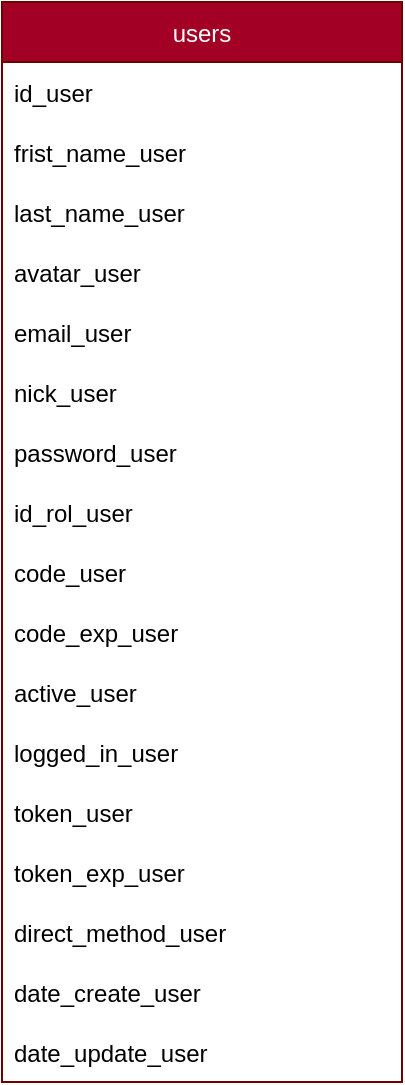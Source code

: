 <mxfile>
    <diagram id="TwqEHlXyz-T0GQaUkwLv" name="users">
        <mxGraphModel dx="592" dy="782" grid="1" gridSize="10" guides="1" tooltips="1" connect="1" arrows="1" fold="1" page="1" pageScale="1" pageWidth="827" pageHeight="1169" math="0" shadow="0">
            <root>
                <mxCell id="0"/>
                <mxCell id="1" parent="0"/>
                <mxCell id="2" value="users" style="swimlane;fontStyle=0;childLayout=stackLayout;horizontal=1;startSize=30;horizontalStack=0;resizeParent=1;resizeParentMax=0;resizeLast=0;collapsible=1;marginBottom=0;fillColor=#a20025;fontColor=#ffffff;strokeColor=#6F0000;" parent="1" vertex="1">
                    <mxGeometry x="330" y="160" width="200" height="540" as="geometry"/>
                </mxCell>
                <mxCell id="3" value="id_user" style="text;strokeColor=none;fillColor=none;align=left;verticalAlign=middle;spacingLeft=4;spacingRight=4;overflow=hidden;points=[[0,0.5],[1,0.5]];portConstraint=eastwest;rotatable=0;" parent="2" vertex="1">
                    <mxGeometry y="30" width="200" height="30" as="geometry"/>
                </mxCell>
                <mxCell id="4" value="frist_name_user" style="text;strokeColor=none;fillColor=none;align=left;verticalAlign=middle;spacingLeft=4;spacingRight=4;overflow=hidden;points=[[0,0.5],[1,0.5]];portConstraint=eastwest;rotatable=0;" parent="2" vertex="1">
                    <mxGeometry y="60" width="200" height="30" as="geometry"/>
                </mxCell>
                <mxCell id="8" value="last_name_user" style="text;strokeColor=none;fillColor=none;align=left;verticalAlign=middle;spacingLeft=4;spacingRight=4;overflow=hidden;points=[[0,0.5],[1,0.5]];portConstraint=eastwest;rotatable=0;" parent="2" vertex="1">
                    <mxGeometry y="90" width="200" height="30" as="geometry"/>
                </mxCell>
                <mxCell id="CUGPLdXj15tZEPL0o5Ey-15" value="avatar_user" style="text;strokeColor=none;fillColor=none;align=left;verticalAlign=middle;spacingLeft=4;spacingRight=4;overflow=hidden;points=[[0,0.5],[1,0.5]];portConstraint=eastwest;rotatable=0;" parent="2" vertex="1">
                    <mxGeometry y="120" width="200" height="30" as="geometry"/>
                </mxCell>
                <mxCell id="5" value="email_user" style="text;strokeColor=none;fillColor=none;align=left;verticalAlign=middle;spacingLeft=4;spacingRight=4;overflow=hidden;points=[[0,0.5],[1,0.5]];portConstraint=eastwest;rotatable=0;" parent="2" vertex="1">
                    <mxGeometry y="150" width="200" height="30" as="geometry"/>
                </mxCell>
                <mxCell id="9" value="nick_user" style="text;strokeColor=none;fillColor=none;align=left;verticalAlign=middle;spacingLeft=4;spacingRight=4;overflow=hidden;points=[[0,0.5],[1,0.5]];portConstraint=eastwest;rotatable=0;" parent="2" vertex="1">
                    <mxGeometry y="180" width="200" height="30" as="geometry"/>
                </mxCell>
                <mxCell id="10" value="password_user" style="text;strokeColor=none;fillColor=none;align=left;verticalAlign=middle;spacingLeft=4;spacingRight=4;overflow=hidden;points=[[0,0.5],[1,0.5]];portConstraint=eastwest;rotatable=0;" parent="2" vertex="1">
                    <mxGeometry y="210" width="200" height="30" as="geometry"/>
                </mxCell>
                <mxCell id="MIo3ZtED6u05MXqJOeDs-14" value="id_rol_user" style="text;strokeColor=none;fillColor=none;align=left;verticalAlign=middle;spacingLeft=4;spacingRight=4;overflow=hidden;points=[[0,0.5],[1,0.5]];portConstraint=eastwest;rotatable=0;" parent="2" vertex="1">
                    <mxGeometry y="240" width="200" height="30" as="geometry"/>
                </mxCell>
                <mxCell id="8s_-cQ6L4pZRigQlBt_O-14" value="code_user" style="text;strokeColor=none;fillColor=none;align=left;verticalAlign=middle;spacingLeft=4;spacingRight=4;overflow=hidden;points=[[0,0.5],[1,0.5]];portConstraint=eastwest;rotatable=0;" parent="2" vertex="1">
                    <mxGeometry y="270" width="200" height="30" as="geometry"/>
                </mxCell>
                <mxCell id="CUGPLdXj15tZEPL0o5Ey-14" value="code_exp_user" style="text;strokeColor=none;fillColor=none;align=left;verticalAlign=middle;spacingLeft=4;spacingRight=4;overflow=hidden;points=[[0,0.5],[1,0.5]];portConstraint=eastwest;rotatable=0;" parent="2" vertex="1">
                    <mxGeometry y="300" width="200" height="30" as="geometry"/>
                </mxCell>
                <mxCell id="_kCcFw-_OihLcSpyuww9-15" value="active_user" style="text;strokeColor=none;fillColor=none;align=left;verticalAlign=middle;spacingLeft=4;spacingRight=4;overflow=hidden;points=[[0,0.5],[1,0.5]];portConstraint=eastwest;rotatable=0;" parent="2" vertex="1">
                    <mxGeometry y="330" width="200" height="30" as="geometry"/>
                </mxCell>
                <mxCell id="_kCcFw-_OihLcSpyuww9-14" value="logged_in_user" style="text;strokeColor=none;fillColor=none;align=left;verticalAlign=middle;spacingLeft=4;spacingRight=4;overflow=hidden;points=[[0,0.5],[1,0.5]];portConstraint=eastwest;rotatable=0;" parent="2" vertex="1">
                    <mxGeometry y="360" width="200" height="30" as="geometry"/>
                </mxCell>
                <mxCell id="11" value="token_user" style="text;strokeColor=none;fillColor=none;align=left;verticalAlign=middle;spacingLeft=4;spacingRight=4;overflow=hidden;points=[[0,0.5],[1,0.5]];portConstraint=eastwest;rotatable=0;" parent="2" vertex="1">
                    <mxGeometry y="390" width="200" height="30" as="geometry"/>
                </mxCell>
                <mxCell id="12" value="token_exp_user" style="text;strokeColor=none;fillColor=none;align=left;verticalAlign=middle;spacingLeft=4;spacingRight=4;overflow=hidden;points=[[0,0.5],[1,0.5]];portConstraint=eastwest;rotatable=0;" parent="2" vertex="1">
                    <mxGeometry y="420" width="200" height="30" as="geometry"/>
                </mxCell>
                <mxCell id="3GjgbmALNE_QLX5CjfP_-14" value="direct_method_user" style="text;strokeColor=none;fillColor=none;align=left;verticalAlign=middle;spacingLeft=4;spacingRight=4;overflow=hidden;points=[[0,0.5],[1,0.5]];portConstraint=eastwest;rotatable=0;" vertex="1" parent="2">
                    <mxGeometry y="450" width="200" height="30" as="geometry"/>
                </mxCell>
                <mxCell id="13" value="date_create_user" style="text;strokeColor=none;fillColor=none;align=left;verticalAlign=middle;spacingLeft=4;spacingRight=4;overflow=hidden;points=[[0,0.5],[1,0.5]];portConstraint=eastwest;rotatable=0;" parent="2" vertex="1">
                    <mxGeometry y="480" width="200" height="30" as="geometry"/>
                </mxCell>
                <mxCell id="14" value="date_update_user" style="text;strokeColor=none;fillColor=none;align=left;verticalAlign=middle;spacingLeft=4;spacingRight=4;overflow=hidden;points=[[0,0.5],[1,0.5]];portConstraint=eastwest;rotatable=0;" parent="2" vertex="1">
                    <mxGeometry y="510" width="200" height="30" as="geometry"/>
                </mxCell>
            </root>
        </mxGraphModel>
    </diagram>
    <diagram name="products" id="J0vgvxfZZCixbBeC4TnS">
        <mxGraphModel dx="1606" dy="782" grid="1" gridSize="10" guides="1" tooltips="1" connect="1" arrows="1" fold="1" page="1" pageScale="1" pageWidth="827" pageHeight="1169" math="0" shadow="0">
            <root>
                <mxCell id="jhzp4ABi9KNPk_GAH-yt-0"/>
                <mxCell id="jhzp4ABi9KNPk_GAH-yt-1" parent="jhzp4ABi9KNPk_GAH-yt-0"/>
                <mxCell id="jhzp4ABi9KNPk_GAH-yt-2" value="products" style="swimlane;fontStyle=0;childLayout=stackLayout;horizontal=1;startSize=30;horizontalStack=0;resizeParent=1;resizeParentMax=0;resizeLast=0;collapsible=1;marginBottom=0;fillColor=#a20025;fontColor=#ffffff;strokeColor=#6F0000;" parent="jhzp4ABi9KNPk_GAH-yt-1" vertex="1">
                    <mxGeometry x="240" y="180" width="150" height="300" as="geometry"/>
                </mxCell>
                <mxCell id="jhzp4ABi9KNPk_GAH-yt-3" value="id_product" style="text;strokeColor=none;fillColor=none;align=left;verticalAlign=middle;spacingLeft=4;spacingRight=4;overflow=hidden;points=[[0,0.5],[1,0.5]];portConstraint=eastwest;rotatable=0;" parent="jhzp4ABi9KNPk_GAH-yt-2" vertex="1">
                    <mxGeometry y="30" width="150" height="30" as="geometry"/>
                </mxCell>
                <mxCell id="ni0AijwCaQ_9Kivrfrr_-0" value="id_user_product" style="text;strokeColor=none;fillColor=none;align=left;verticalAlign=middle;spacingLeft=4;spacingRight=4;overflow=hidden;points=[[0,0.5],[1,0.5]];portConstraint=eastwest;rotatable=0;" parent="jhzp4ABi9KNPk_GAH-yt-2" vertex="1">
                    <mxGeometry y="60" width="150" height="30" as="geometry"/>
                </mxCell>
                <mxCell id="jhzp4ABi9KNPk_GAH-yt-4" value="name_product" style="text;strokeColor=none;fillColor=none;align=left;verticalAlign=middle;spacingLeft=4;spacingRight=4;overflow=hidden;points=[[0,0.5],[1,0.5]];portConstraint=eastwest;rotatable=0;" parent="jhzp4ABi9KNPk_GAH-yt-2" vertex="1">
                    <mxGeometry y="90" width="150" height="30" as="geometry"/>
                </mxCell>
                <mxCell id="y993YxXYXiB7ndSkDx4q-0" value="description_product" style="text;strokeColor=none;fillColor=none;align=left;verticalAlign=middle;spacingLeft=4;spacingRight=4;overflow=hidden;points=[[0,0.5],[1,0.5]];portConstraint=eastwest;rotatable=0;" parent="jhzp4ABi9KNPk_GAH-yt-2" vertex="1">
                    <mxGeometry y="120" width="150" height="30" as="geometry"/>
                </mxCell>
                <mxCell id="354ASEUlOYxVKdZRg9Gr-0" value="amount_product" style="text;strokeColor=none;fillColor=none;align=left;verticalAlign=middle;spacingLeft=4;spacingRight=4;overflow=hidden;points=[[0,0.5],[1,0.5]];portConstraint=eastwest;rotatable=0;" parent="jhzp4ABi9KNPk_GAH-yt-2" vertex="1">
                    <mxGeometry y="150" width="150" height="30" as="geometry"/>
                </mxCell>
                <mxCell id="354ASEUlOYxVKdZRg9Gr-1" value="price_product" style="text;strokeColor=none;fillColor=none;align=left;verticalAlign=middle;spacingLeft=4;spacingRight=4;overflow=hidden;points=[[0,0.5],[1,0.5]];portConstraint=eastwest;rotatable=0;" parent="jhzp4ABi9KNPk_GAH-yt-2" vertex="1">
                    <mxGeometry y="180" width="150" height="30" as="geometry"/>
                </mxCell>
                <mxCell id="aUJPRQSHZ6fd_BQk_Qw2-1" value="active_product" style="text;strokeColor=none;fillColor=none;align=left;verticalAlign=middle;spacingLeft=4;spacingRight=4;overflow=hidden;points=[[0,0.5],[1,0.5]];portConstraint=eastwest;rotatable=0;" parent="jhzp4ABi9KNPk_GAH-yt-2" vertex="1">
                    <mxGeometry y="210" width="150" height="30" as="geometry"/>
                </mxCell>
                <mxCell id="jhzp4ABi9KNPk_GAH-yt-11" value="date_create_product" style="text;strokeColor=none;fillColor=none;align=left;verticalAlign=middle;spacingLeft=4;spacingRight=4;overflow=hidden;points=[[0,0.5],[1,0.5]];portConstraint=eastwest;rotatable=0;" parent="jhzp4ABi9KNPk_GAH-yt-2" vertex="1">
                    <mxGeometry y="240" width="150" height="30" as="geometry"/>
                </mxCell>
                <mxCell id="jhzp4ABi9KNPk_GAH-yt-12" value="date_update_product" style="text;strokeColor=none;fillColor=none;align=left;verticalAlign=middle;spacingLeft=4;spacingRight=4;overflow=hidden;points=[[0,0.5],[1,0.5]];portConstraint=eastwest;rotatable=0;" parent="jhzp4ABi9KNPk_GAH-yt-2" vertex="1">
                    <mxGeometry y="270" width="150" height="30" as="geometry"/>
                </mxCell>
            </root>
        </mxGraphModel>
    </diagram>
    <diagram name="orders" id="rhVkviDi0sDywoXgT54s">
        <mxGraphModel dx="1606" dy="782" grid="1" gridSize="10" guides="1" tooltips="1" connect="1" arrows="1" fold="1" page="1" pageScale="1" pageWidth="827" pageHeight="1169" math="0" shadow="0">
            <root>
                <mxCell id="dOpGE1fQpx9OrAc0WH1W-0"/>
                <mxCell id="dOpGE1fQpx9OrAc0WH1W-1" parent="dOpGE1fQpx9OrAc0WH1W-0"/>
                <mxCell id="dOpGE1fQpx9OrAc0WH1W-2" value="orders" style="swimlane;fontStyle=0;childLayout=stackLayout;horizontal=1;startSize=30;horizontalStack=0;resizeParent=1;resizeParentMax=0;resizeLast=0;collapsible=1;marginBottom=0;fillColor=#a20025;fontColor=#ffffff;strokeColor=#6F0000;" parent="dOpGE1fQpx9OrAc0WH1W-1" vertex="1">
                    <mxGeometry x="280" y="140" width="190" height="420" as="geometry"/>
                </mxCell>
                <mxCell id="dOpGE1fQpx9OrAc0WH1W-3" value="id_order" style="text;strokeColor=none;fillColor=none;align=left;verticalAlign=middle;spacingLeft=4;spacingRight=4;overflow=hidden;points=[[0,0.5],[1,0.5]];portConstraint=eastwest;rotatable=0;" parent="dOpGE1fQpx9OrAc0WH1W-2" vertex="1">
                    <mxGeometry y="30" width="190" height="30" as="geometry"/>
                </mxCell>
                <mxCell id="SukyatYR5C80T8xyIZNe-0" value="tracking_order" style="text;strokeColor=none;fillColor=none;align=left;verticalAlign=middle;spacingLeft=4;spacingRight=4;overflow=hidden;points=[[0,0.5],[1,0.5]];portConstraint=eastwest;rotatable=0;" parent="dOpGE1fQpx9OrAc0WH1W-2" vertex="1">
                    <mxGeometry y="60" width="190" height="30" as="geometry"/>
                </mxCell>
                <mxCell id="dOpGE1fQpx9OrAc0WH1W-4" value="id_user_order" style="text;strokeColor=none;fillColor=none;align=left;verticalAlign=middle;spacingLeft=4;spacingRight=4;overflow=hidden;points=[[0,0.5],[1,0.5]];portConstraint=eastwest;rotatable=0;" parent="dOpGE1fQpx9OrAc0WH1W-2" vertex="1">
                    <mxGeometry y="90" width="190" height="30" as="geometry"/>
                </mxCell>
                <mxCell id="OMUfB38deyqLhgVCkz8_-0" value="id_product_order" style="text;strokeColor=none;fillColor=none;align=left;verticalAlign=middle;spacingLeft=4;spacingRight=4;overflow=hidden;points=[[0,0.5],[1,0.5]];portConstraint=eastwest;rotatable=0;" parent="dOpGE1fQpx9OrAc0WH1W-2" vertex="1">
                    <mxGeometry y="120" width="190" height="30" as="geometry"/>
                </mxCell>
                <mxCell id="OUSiTs25AOSHYF7Q6_AJ-0" value="num_product_order" style="text;strokeColor=none;fillColor=none;align=left;verticalAlign=middle;spacingLeft=4;spacingRight=4;overflow=hidden;points=[[0,0.5],[1,0.5]];portConstraint=eastwest;rotatable=0;" parent="dOpGE1fQpx9OrAc0WH1W-2" vertex="1">
                    <mxGeometry y="150" width="190" height="30" as="geometry"/>
                </mxCell>
                <mxCell id="dOpGE1fQpx9OrAc0WH1W-7" value="order_date_order" style="text;strokeColor=none;fillColor=none;align=left;verticalAlign=middle;spacingLeft=4;spacingRight=4;overflow=hidden;points=[[0,0.5],[1,0.5]];portConstraint=eastwest;rotatable=0;" parent="dOpGE1fQpx9OrAc0WH1W-2" vertex="1">
                    <mxGeometry y="180" width="190" height="30" as="geometry"/>
                </mxCell>
                <mxCell id="dOpGE1fQpx9OrAc0WH1W-8" value="paking_time_order" style="text;strokeColor=none;fillColor=none;align=left;verticalAlign=middle;spacingLeft=4;spacingRight=4;overflow=hidden;points=[[0,0.5],[1,0.5]];portConstraint=eastwest;rotatable=0;" parent="dOpGE1fQpx9OrAc0WH1W-2" vertex="1">
                    <mxGeometry y="210" width="190" height="30" as="geometry"/>
                </mxCell>
                <mxCell id="dOpGE1fQpx9OrAc0WH1W-9" value="transportation_time_order" style="text;strokeColor=none;fillColor=none;align=left;verticalAlign=middle;spacingLeft=4;spacingRight=4;overflow=hidden;points=[[0,0.5],[1,0.5]];portConstraint=eastwest;rotatable=0;" parent="dOpGE1fQpx9OrAc0WH1W-2" vertex="1">
                    <mxGeometry y="240" width="190" height="30" as="geometry"/>
                </mxCell>
                <mxCell id="dOpGE1fQpx9OrAc0WH1W-10" value="delivery_time_order" style="text;strokeColor=none;fillColor=none;align=left;verticalAlign=middle;spacingLeft=4;spacingRight=4;overflow=hidden;points=[[0,0.5],[1,0.5]];portConstraint=eastwest;rotatable=0;" parent="dOpGE1fQpx9OrAc0WH1W-2" vertex="1">
                    <mxGeometry y="270" width="190" height="30" as="geometry"/>
                </mxCell>
                <mxCell id="CJhtMF3HNrygtRx_Bus--0" value="delivery_order" style="text;strokeColor=none;fillColor=none;align=left;verticalAlign=middle;spacingLeft=4;spacingRight=4;overflow=hidden;points=[[0,0.5],[1,0.5]];portConstraint=eastwest;rotatable=0;" vertex="1" parent="dOpGE1fQpx9OrAc0WH1W-2">
                    <mxGeometry y="300" width="190" height="30" as="geometry"/>
                </mxCell>
                <mxCell id="hgIaVjFo1_AkoxoEqPUl-0" value="active_order" style="text;strokeColor=none;fillColor=none;align=left;verticalAlign=middle;spacingLeft=4;spacingRight=4;overflow=hidden;points=[[0,0.5],[1,0.5]];portConstraint=eastwest;rotatable=0;" parent="dOpGE1fQpx9OrAc0WH1W-2" vertex="1">
                    <mxGeometry y="330" width="190" height="30" as="geometry"/>
                </mxCell>
                <mxCell id="dOpGE1fQpx9OrAc0WH1W-11" value="date_create_order" style="text;strokeColor=none;fillColor=none;align=left;verticalAlign=middle;spacingLeft=4;spacingRight=4;overflow=hidden;points=[[0,0.5],[1,0.5]];portConstraint=eastwest;rotatable=0;" parent="dOpGE1fQpx9OrAc0WH1W-2" vertex="1">
                    <mxGeometry y="360" width="190" height="30" as="geometry"/>
                </mxCell>
                <mxCell id="dOpGE1fQpx9OrAc0WH1W-12" value="date_update_order" style="text;strokeColor=none;fillColor=none;align=left;verticalAlign=middle;spacingLeft=4;spacingRight=4;overflow=hidden;points=[[0,0.5],[1,0.5]];portConstraint=eastwest;rotatable=0;" parent="dOpGE1fQpx9OrAc0WH1W-2" vertex="1">
                    <mxGeometry y="390" width="190" height="30" as="geometry"/>
                </mxCell>
            </root>
        </mxGraphModel>
    </diagram>
    <diagram name="rols" id="E0p_cO3yU-YZRRfb1x2v">
        <mxGraphModel dx="1606" dy="782" grid="1" gridSize="10" guides="1" tooltips="1" connect="1" arrows="1" fold="1" page="1" pageScale="1" pageWidth="827" pageHeight="1169" math="0" shadow="0">
            <root>
                <mxCell id="ZF4t42-N1sdEx-veLw_2-0"/>
                <mxCell id="ZF4t42-N1sdEx-veLw_2-1" parent="ZF4t42-N1sdEx-veLw_2-0"/>
                <mxCell id="ZF4t42-N1sdEx-veLw_2-2" value="rols" style="swimlane;fontStyle=0;childLayout=stackLayout;horizontal=1;startSize=30;horizontalStack=0;resizeParent=1;resizeParentMax=0;resizeLast=0;collapsible=1;marginBottom=0;fillColor=#a20025;fontColor=#ffffff;strokeColor=#6F0000;" parent="ZF4t42-N1sdEx-veLw_2-1" vertex="1">
                    <mxGeometry x="280" y="140" width="190" height="180" as="geometry"/>
                </mxCell>
                <mxCell id="ZF4t42-N1sdEx-veLw_2-3" value="id_rol" style="text;strokeColor=none;fillColor=none;align=left;verticalAlign=middle;spacingLeft=4;spacingRight=4;overflow=hidden;points=[[0,0.5],[1,0.5]];portConstraint=eastwest;rotatable=0;" parent="ZF4t42-N1sdEx-veLw_2-2" vertex="1">
                    <mxGeometry y="30" width="190" height="30" as="geometry"/>
                </mxCell>
                <mxCell id="ZF4t42-N1sdEx-veLw_2-4" value="type_rol" style="text;strokeColor=none;fillColor=none;align=left;verticalAlign=middle;spacingLeft=4;spacingRight=4;overflow=hidden;points=[[0,0.5],[1,0.5]];portConstraint=eastwest;rotatable=0;" parent="ZF4t42-N1sdEx-veLw_2-2" vertex="1">
                    <mxGeometry y="60" width="190" height="30" as="geometry"/>
                </mxCell>
                <mxCell id="ZF4t42-N1sdEx-veLw_2-10" value="active_rol" style="text;strokeColor=none;fillColor=none;align=left;verticalAlign=middle;spacingLeft=4;spacingRight=4;overflow=hidden;points=[[0,0.5],[1,0.5]];portConstraint=eastwest;rotatable=0;" parent="ZF4t42-N1sdEx-veLw_2-2" vertex="1">
                    <mxGeometry y="90" width="190" height="30" as="geometry"/>
                </mxCell>
                <mxCell id="ZF4t42-N1sdEx-veLw_2-11" value="date_create_rol" style="text;strokeColor=none;fillColor=none;align=left;verticalAlign=middle;spacingLeft=4;spacingRight=4;overflow=hidden;points=[[0,0.5],[1,0.5]];portConstraint=eastwest;rotatable=0;" parent="ZF4t42-N1sdEx-veLw_2-2" vertex="1">
                    <mxGeometry y="120" width="190" height="30" as="geometry"/>
                </mxCell>
                <mxCell id="ZF4t42-N1sdEx-veLw_2-12" value="date_update_rol" style="text;strokeColor=none;fillColor=none;align=left;verticalAlign=middle;spacingLeft=4;spacingRight=4;overflow=hidden;points=[[0,0.5],[1,0.5]];portConstraint=eastwest;rotatable=0;" parent="ZF4t42-N1sdEx-veLw_2-2" vertex="1">
                    <mxGeometry y="150" width="190" height="30" as="geometry"/>
                </mxCell>
            </root>
        </mxGraphModel>
    </diagram>
    <diagram name="databases" id="1LcjGrUxoKc5_-KN6JaH">
        <mxGraphModel dx="592" dy="782" grid="1" gridSize="10" guides="1" tooltips="1" connect="1" arrows="1" fold="1" page="1" pageScale="1" pageWidth="827" pageHeight="1169" math="0" shadow="0">
            <root>
                <mxCell id="LRPeA-8xaRfoeDyJkKTi-0"/>
                <mxCell id="LRPeA-8xaRfoeDyJkKTi-1" parent="LRPeA-8xaRfoeDyJkKTi-0"/>
                <mxCell id="LRPeA-8xaRfoeDyJkKTi-2" value="databases" style="swimlane;fontStyle=0;childLayout=stackLayout;horizontal=1;startSize=30;horizontalStack=0;resizeParent=1;resizeParentMax=0;resizeLast=0;collapsible=1;marginBottom=0;fillColor=#a20025;fontColor=#ffffff;strokeColor=#6F0000;" parent="LRPeA-8xaRfoeDyJkKTi-1" vertex="1">
                    <mxGeometry x="280" y="140" width="190" height="330" as="geometry"/>
                </mxCell>
                <mxCell id="LRPeA-8xaRfoeDyJkKTi-3" value="id_database" style="text;strokeColor=none;fillColor=none;align=left;verticalAlign=middle;spacingLeft=4;spacingRight=4;overflow=hidden;points=[[0,0.5],[1,0.5]];portConstraint=eastwest;rotatable=0;" parent="LRPeA-8xaRfoeDyJkKTi-2" vertex="1">
                    <mxGeometry y="30" width="190" height="30" as="geometry"/>
                </mxCell>
                <mxCell id="LRPeA-8xaRfoeDyJkKTi-4" value="base_database" style="text;strokeColor=none;fillColor=none;align=left;verticalAlign=middle;spacingLeft=4;spacingRight=4;overflow=hidden;points=[[0,0.5],[1,0.5]];portConstraint=eastwest;rotatable=0;" parent="LRPeA-8xaRfoeDyJkKTi-2" vertex="1">
                    <mxGeometry y="60" width="190" height="30" as="geometry"/>
                </mxCell>
                <mxCell id="LRPeA-8xaRfoeDyJkKTi-9" value="host_database" style="text;strokeColor=none;fillColor=none;align=left;verticalAlign=middle;spacingLeft=4;spacingRight=4;overflow=hidden;points=[[0,0.5],[1,0.5]];portConstraint=eastwest;rotatable=0;" parent="LRPeA-8xaRfoeDyJkKTi-2" vertex="1">
                    <mxGeometry y="90" width="190" height="30" as="geometry"/>
                </mxCell>
                <mxCell id="LRPeA-8xaRfoeDyJkKTi-10" value="database_database" style="text;strokeColor=none;fillColor=none;align=left;verticalAlign=middle;spacingLeft=4;spacingRight=4;overflow=hidden;points=[[0,0.5],[1,0.5]];portConstraint=eastwest;rotatable=0;" parent="LRPeA-8xaRfoeDyJkKTi-2" vertex="1">
                    <mxGeometry y="120" width="190" height="30" as="geometry"/>
                </mxCell>
                <mxCell id="LRPeA-8xaRfoeDyJkKTi-11" value="user_database" style="text;strokeColor=none;fillColor=none;align=left;verticalAlign=middle;spacingLeft=4;spacingRight=4;overflow=hidden;points=[[0,0.5],[1,0.5]];portConstraint=eastwest;rotatable=0;" parent="LRPeA-8xaRfoeDyJkKTi-2" vertex="1">
                    <mxGeometry y="150" width="190" height="30" as="geometry"/>
                </mxCell>
                <mxCell id="LRPeA-8xaRfoeDyJkKTi-12" value="pass_database" style="text;strokeColor=none;fillColor=none;align=left;verticalAlign=middle;spacingLeft=4;spacingRight=4;overflow=hidden;points=[[0,0.5],[1,0.5]];portConstraint=eastwest;rotatable=0;" parent="LRPeA-8xaRfoeDyJkKTi-2" vertex="1">
                    <mxGeometry y="180" width="190" height="30" as="geometry"/>
                </mxCell>
                <mxCell id="LRPeA-8xaRfoeDyJkKTi-8" value="port_database" style="text;strokeColor=none;fillColor=none;align=left;verticalAlign=middle;spacingLeft=4;spacingRight=4;overflow=hidden;points=[[0,0.5],[1,0.5]];portConstraint=eastwest;rotatable=0;" parent="LRPeA-8xaRfoeDyJkKTi-2" vertex="1">
                    <mxGeometry y="210" width="190" height="30" as="geometry"/>
                </mxCell>
                <mxCell id="LRPeA-8xaRfoeDyJkKTi-5" value="active_database" style="text;strokeColor=none;fillColor=none;align=left;verticalAlign=middle;spacingLeft=4;spacingRight=4;overflow=hidden;points=[[0,0.5],[1,0.5]];portConstraint=eastwest;rotatable=0;" parent="LRPeA-8xaRfoeDyJkKTi-2" vertex="1">
                    <mxGeometry y="240" width="190" height="30" as="geometry"/>
                </mxCell>
                <mxCell id="LRPeA-8xaRfoeDyJkKTi-6" value="date_create_database" style="text;strokeColor=none;fillColor=none;align=left;verticalAlign=middle;spacingLeft=4;spacingRight=4;overflow=hidden;points=[[0,0.5],[1,0.5]];portConstraint=eastwest;rotatable=0;" parent="LRPeA-8xaRfoeDyJkKTi-2" vertex="1">
                    <mxGeometry y="270" width="190" height="30" as="geometry"/>
                </mxCell>
                <mxCell id="LRPeA-8xaRfoeDyJkKTi-7" value="date_update_ddatabase" style="text;strokeColor=none;fillColor=none;align=left;verticalAlign=middle;spacingLeft=4;spacingRight=4;overflow=hidden;points=[[0,0.5],[1,0.5]];portConstraint=eastwest;rotatable=0;" parent="LRPeA-8xaRfoeDyJkKTi-2" vertex="1">
                    <mxGeometry y="300" width="190" height="30" as="geometry"/>
                </mxCell>
            </root>
        </mxGraphModel>
    </diagram>
    <diagram id="PAlnA8Q698MCErAp3sJJ" name="Relacion entre tablas">
        <mxGraphModel dx="1374" dy="1951" grid="1" gridSize="10" guides="1" tooltips="1" connect="1" arrows="1" fold="1" page="1" pageScale="1" pageWidth="827" pageHeight="1169" math="0" shadow="0">
            <root>
                <mxCell id="rMorybxPTnxBmUcOkf8s-0"/>
                <mxCell id="rMorybxPTnxBmUcOkf8s-1" parent="rMorybxPTnxBmUcOkf8s-0"/>
                <mxCell id="vXPacLTHFykwbNR6eJ-G-0" value="users" style="swimlane;fontStyle=0;childLayout=stackLayout;horizontal=1;startSize=30;horizontalStack=0;resizeParent=1;resizeParentMax=0;resizeLast=0;collapsible=1;marginBottom=0;fillColor=#a20025;fontColor=#ffffff;strokeColor=#6F0000;" vertex="1" parent="rMorybxPTnxBmUcOkf8s-1">
                    <mxGeometry x="440" y="-1120" width="160" height="540" as="geometry">
                        <mxRectangle x="330" y="160" width="60" height="30" as="alternateBounds"/>
                    </mxGeometry>
                </mxCell>
                <mxCell id="vXPacLTHFykwbNR6eJ-G-1" value="id_user" style="text;strokeColor=none;fillColor=none;align=left;verticalAlign=middle;spacingLeft=4;spacingRight=4;overflow=hidden;points=[[0,0.5],[1,0.5]];portConstraint=eastwest;rotatable=0;" vertex="1" parent="vXPacLTHFykwbNR6eJ-G-0">
                    <mxGeometry y="30" width="160" height="30" as="geometry"/>
                </mxCell>
                <mxCell id="vXPacLTHFykwbNR6eJ-G-2" value="frist_name_user" style="text;strokeColor=none;fillColor=none;align=left;verticalAlign=middle;spacingLeft=4;spacingRight=4;overflow=hidden;points=[[0,0.5],[1,0.5]];portConstraint=eastwest;rotatable=0;" vertex="1" parent="vXPacLTHFykwbNR6eJ-G-0">
                    <mxGeometry y="60" width="160" height="30" as="geometry"/>
                </mxCell>
                <mxCell id="vXPacLTHFykwbNR6eJ-G-3" value="last_name_user" style="text;strokeColor=none;fillColor=none;align=left;verticalAlign=middle;spacingLeft=4;spacingRight=4;overflow=hidden;points=[[0,0.5],[1,0.5]];portConstraint=eastwest;rotatable=0;" vertex="1" parent="vXPacLTHFykwbNR6eJ-G-0">
                    <mxGeometry y="90" width="160" height="30" as="geometry"/>
                </mxCell>
                <mxCell id="vXPacLTHFykwbNR6eJ-G-4" value="avatar_user" style="text;strokeColor=none;fillColor=none;align=left;verticalAlign=middle;spacingLeft=4;spacingRight=4;overflow=hidden;points=[[0,0.5],[1,0.5]];portConstraint=eastwest;rotatable=0;" vertex="1" parent="vXPacLTHFykwbNR6eJ-G-0">
                    <mxGeometry y="120" width="160" height="30" as="geometry"/>
                </mxCell>
                <mxCell id="vXPacLTHFykwbNR6eJ-G-5" value="email_user" style="text;strokeColor=none;fillColor=none;align=left;verticalAlign=middle;spacingLeft=4;spacingRight=4;overflow=hidden;points=[[0,0.5],[1,0.5]];portConstraint=eastwest;rotatable=0;" vertex="1" parent="vXPacLTHFykwbNR6eJ-G-0">
                    <mxGeometry y="150" width="160" height="30" as="geometry"/>
                </mxCell>
                <mxCell id="vXPacLTHFykwbNR6eJ-G-6" value="nick_user" style="text;strokeColor=none;fillColor=none;align=left;verticalAlign=middle;spacingLeft=4;spacingRight=4;overflow=hidden;points=[[0,0.5],[1,0.5]];portConstraint=eastwest;rotatable=0;" vertex="1" parent="vXPacLTHFykwbNR6eJ-G-0">
                    <mxGeometry y="180" width="160" height="30" as="geometry"/>
                </mxCell>
                <mxCell id="vXPacLTHFykwbNR6eJ-G-7" value="password_user" style="text;strokeColor=none;fillColor=none;align=left;verticalAlign=middle;spacingLeft=4;spacingRight=4;overflow=hidden;points=[[0,0.5],[1,0.5]];portConstraint=eastwest;rotatable=0;" vertex="1" parent="vXPacLTHFykwbNR6eJ-G-0">
                    <mxGeometry y="210" width="160" height="30" as="geometry"/>
                </mxCell>
                <mxCell id="vXPacLTHFykwbNR6eJ-G-8" value="id_rol_user" style="text;strokeColor=none;fillColor=none;align=left;verticalAlign=middle;spacingLeft=4;spacingRight=4;overflow=hidden;points=[[0,0.5],[1,0.5]];portConstraint=eastwest;rotatable=0;" vertex="1" parent="vXPacLTHFykwbNR6eJ-G-0">
                    <mxGeometry y="240" width="160" height="30" as="geometry"/>
                </mxCell>
                <mxCell id="vXPacLTHFykwbNR6eJ-G-9" value="code_user" style="text;strokeColor=none;fillColor=none;align=left;verticalAlign=middle;spacingLeft=4;spacingRight=4;overflow=hidden;points=[[0,0.5],[1,0.5]];portConstraint=eastwest;rotatable=0;" vertex="1" parent="vXPacLTHFykwbNR6eJ-G-0">
                    <mxGeometry y="270" width="160" height="30" as="geometry"/>
                </mxCell>
                <mxCell id="vXPacLTHFykwbNR6eJ-G-10" value="code_exp_user" style="text;strokeColor=none;fillColor=none;align=left;verticalAlign=middle;spacingLeft=4;spacingRight=4;overflow=hidden;points=[[0,0.5],[1,0.5]];portConstraint=eastwest;rotatable=0;" vertex="1" parent="vXPacLTHFykwbNR6eJ-G-0">
                    <mxGeometry y="300" width="160" height="30" as="geometry"/>
                </mxCell>
                <mxCell id="vXPacLTHFykwbNR6eJ-G-11" value="active_user" style="text;strokeColor=none;fillColor=none;align=left;verticalAlign=middle;spacingLeft=4;spacingRight=4;overflow=hidden;points=[[0,0.5],[1,0.5]];portConstraint=eastwest;rotatable=0;" vertex="1" parent="vXPacLTHFykwbNR6eJ-G-0">
                    <mxGeometry y="330" width="160" height="30" as="geometry"/>
                </mxCell>
                <mxCell id="vXPacLTHFykwbNR6eJ-G-12" value="logged_in_user" style="text;strokeColor=none;fillColor=none;align=left;verticalAlign=middle;spacingLeft=4;spacingRight=4;overflow=hidden;points=[[0,0.5],[1,0.5]];portConstraint=eastwest;rotatable=0;" vertex="1" parent="vXPacLTHFykwbNR6eJ-G-0">
                    <mxGeometry y="360" width="160" height="30" as="geometry"/>
                </mxCell>
                <mxCell id="vXPacLTHFykwbNR6eJ-G-13" value="token_user" style="text;strokeColor=none;fillColor=none;align=left;verticalAlign=middle;spacingLeft=4;spacingRight=4;overflow=hidden;points=[[0,0.5],[1,0.5]];portConstraint=eastwest;rotatable=0;" vertex="1" parent="vXPacLTHFykwbNR6eJ-G-0">
                    <mxGeometry y="390" width="160" height="30" as="geometry"/>
                </mxCell>
                <mxCell id="vXPacLTHFykwbNR6eJ-G-14" value="token_exp_user" style="text;strokeColor=none;fillColor=none;align=left;verticalAlign=middle;spacingLeft=4;spacingRight=4;overflow=hidden;points=[[0,0.5],[1,0.5]];portConstraint=eastwest;rotatable=0;" vertex="1" parent="vXPacLTHFykwbNR6eJ-G-0">
                    <mxGeometry y="420" width="160" height="30" as="geometry"/>
                </mxCell>
                <mxCell id="vXPacLTHFykwbNR6eJ-G-15" value="direct_method_user" style="text;strokeColor=none;fillColor=none;align=left;verticalAlign=middle;spacingLeft=4;spacingRight=4;overflow=hidden;points=[[0,0.5],[1,0.5]];portConstraint=eastwest;rotatable=0;" vertex="1" parent="vXPacLTHFykwbNR6eJ-G-0">
                    <mxGeometry y="450" width="160" height="30" as="geometry"/>
                </mxCell>
                <mxCell id="vXPacLTHFykwbNR6eJ-G-16" value="date_create_user" style="text;strokeColor=none;fillColor=none;align=left;verticalAlign=middle;spacingLeft=4;spacingRight=4;overflow=hidden;points=[[0,0.5],[1,0.5]];portConstraint=eastwest;rotatable=0;" vertex="1" parent="vXPacLTHFykwbNR6eJ-G-0">
                    <mxGeometry y="480" width="160" height="30" as="geometry"/>
                </mxCell>
                <mxCell id="vXPacLTHFykwbNR6eJ-G-17" value="date_update_user" style="text;strokeColor=none;fillColor=none;align=left;verticalAlign=middle;spacingLeft=4;spacingRight=4;overflow=hidden;points=[[0,0.5],[1,0.5]];portConstraint=eastwest;rotatable=0;" vertex="1" parent="vXPacLTHFykwbNR6eJ-G-0">
                    <mxGeometry y="510" width="160" height="30" as="geometry"/>
                </mxCell>
                <mxCell id="V-nYCbX0Ytm0JGGnwYMj-0" value="products" style="swimlane;fontStyle=0;childLayout=stackLayout;horizontal=1;startSize=30;horizontalStack=0;resizeParent=1;resizeParentMax=0;resizeLast=0;collapsible=1;marginBottom=0;fillColor=#a20025;fontColor=#ffffff;strokeColor=#6F0000;" vertex="1" parent="rMorybxPTnxBmUcOkf8s-1">
                    <mxGeometry x="240" y="-840" width="160" height="300" as="geometry"/>
                </mxCell>
                <mxCell id="V-nYCbX0Ytm0JGGnwYMj-1" value="id_product" style="text;strokeColor=none;fillColor=none;align=left;verticalAlign=middle;spacingLeft=4;spacingRight=4;overflow=hidden;points=[[0,0.5],[1,0.5]];portConstraint=eastwest;rotatable=0;" vertex="1" parent="V-nYCbX0Ytm0JGGnwYMj-0">
                    <mxGeometry y="30" width="160" height="30" as="geometry"/>
                </mxCell>
                <mxCell id="V-nYCbX0Ytm0JGGnwYMj-2" value="id_user_product" style="text;strokeColor=none;fillColor=none;align=left;verticalAlign=middle;spacingLeft=4;spacingRight=4;overflow=hidden;points=[[0,0.5],[1,0.5]];portConstraint=eastwest;rotatable=0;" vertex="1" parent="V-nYCbX0Ytm0JGGnwYMj-0">
                    <mxGeometry y="60" width="160" height="30" as="geometry"/>
                </mxCell>
                <mxCell id="V-nYCbX0Ytm0JGGnwYMj-3" value="name_product" style="text;strokeColor=none;fillColor=none;align=left;verticalAlign=middle;spacingLeft=4;spacingRight=4;overflow=hidden;points=[[0,0.5],[1,0.5]];portConstraint=eastwest;rotatable=0;" vertex="1" parent="V-nYCbX0Ytm0JGGnwYMj-0">
                    <mxGeometry y="90" width="160" height="30" as="geometry"/>
                </mxCell>
                <mxCell id="V-nYCbX0Ytm0JGGnwYMj-4" value="description_product" style="text;strokeColor=none;fillColor=none;align=left;verticalAlign=middle;spacingLeft=4;spacingRight=4;overflow=hidden;points=[[0,0.5],[1,0.5]];portConstraint=eastwest;rotatable=0;" vertex="1" parent="V-nYCbX0Ytm0JGGnwYMj-0">
                    <mxGeometry y="120" width="160" height="30" as="geometry"/>
                </mxCell>
                <mxCell id="V-nYCbX0Ytm0JGGnwYMj-5" value="amount_product" style="text;strokeColor=none;fillColor=none;align=left;verticalAlign=middle;spacingLeft=4;spacingRight=4;overflow=hidden;points=[[0,0.5],[1,0.5]];portConstraint=eastwest;rotatable=0;" vertex="1" parent="V-nYCbX0Ytm0JGGnwYMj-0">
                    <mxGeometry y="150" width="160" height="30" as="geometry"/>
                </mxCell>
                <mxCell id="V-nYCbX0Ytm0JGGnwYMj-6" value="price_product" style="text;strokeColor=none;fillColor=none;align=left;verticalAlign=middle;spacingLeft=4;spacingRight=4;overflow=hidden;points=[[0,0.5],[1,0.5]];portConstraint=eastwest;rotatable=0;" vertex="1" parent="V-nYCbX0Ytm0JGGnwYMj-0">
                    <mxGeometry y="180" width="160" height="30" as="geometry"/>
                </mxCell>
                <mxCell id="V-nYCbX0Ytm0JGGnwYMj-7" value="active_product" style="text;strokeColor=none;fillColor=none;align=left;verticalAlign=middle;spacingLeft=4;spacingRight=4;overflow=hidden;points=[[0,0.5],[1,0.5]];portConstraint=eastwest;rotatable=0;" vertex="1" parent="V-nYCbX0Ytm0JGGnwYMj-0">
                    <mxGeometry y="210" width="160" height="30" as="geometry"/>
                </mxCell>
                <mxCell id="V-nYCbX0Ytm0JGGnwYMj-8" value="date_create_product" style="text;strokeColor=none;fillColor=none;align=left;verticalAlign=middle;spacingLeft=4;spacingRight=4;overflow=hidden;points=[[0,0.5],[1,0.5]];portConstraint=eastwest;rotatable=0;" vertex="1" parent="V-nYCbX0Ytm0JGGnwYMj-0">
                    <mxGeometry y="240" width="160" height="30" as="geometry"/>
                </mxCell>
                <mxCell id="V-nYCbX0Ytm0JGGnwYMj-9" value="date_update_product" style="text;strokeColor=none;fillColor=none;align=left;verticalAlign=middle;spacingLeft=4;spacingRight=4;overflow=hidden;points=[[0,0.5],[1,0.5]];portConstraint=eastwest;rotatable=0;" vertex="1" parent="V-nYCbX0Ytm0JGGnwYMj-0">
                    <mxGeometry y="270" width="160" height="30" as="geometry"/>
                </mxCell>
                <mxCell id="dK1URZc0x6hbIz9jaoct-0" value="orders" style="swimlane;fontStyle=0;childLayout=stackLayout;horizontal=1;startSize=30;horizontalStack=0;resizeParent=1;resizeParentMax=0;resizeLast=0;collapsible=1;marginBottom=0;fillColor=#a20025;fontColor=#ffffff;strokeColor=#6F0000;" vertex="1" parent="rMorybxPTnxBmUcOkf8s-1">
                    <mxGeometry x="40" y="-1120" width="160" height="420" as="geometry"/>
                </mxCell>
                <mxCell id="dK1URZc0x6hbIz9jaoct-1" value="id_order" style="text;strokeColor=none;fillColor=none;align=left;verticalAlign=middle;spacingLeft=4;spacingRight=4;overflow=hidden;points=[[0,0.5],[1,0.5]];portConstraint=eastwest;rotatable=0;" vertex="1" parent="dK1URZc0x6hbIz9jaoct-0">
                    <mxGeometry y="30" width="160" height="30" as="geometry"/>
                </mxCell>
                <mxCell id="dK1URZc0x6hbIz9jaoct-2" value="tracking_order" style="text;strokeColor=none;fillColor=none;align=left;verticalAlign=middle;spacingLeft=4;spacingRight=4;overflow=hidden;points=[[0,0.5],[1,0.5]];portConstraint=eastwest;rotatable=0;" vertex="1" parent="dK1URZc0x6hbIz9jaoct-0">
                    <mxGeometry y="60" width="160" height="30" as="geometry"/>
                </mxCell>
                <mxCell id="dK1URZc0x6hbIz9jaoct-3" value="id_user_order" style="text;strokeColor=none;fillColor=none;align=left;verticalAlign=middle;spacingLeft=4;spacingRight=4;overflow=hidden;points=[[0,0.5],[1,0.5]];portConstraint=eastwest;rotatable=0;" vertex="1" parent="dK1URZc0x6hbIz9jaoct-0">
                    <mxGeometry y="90" width="160" height="30" as="geometry"/>
                </mxCell>
                <mxCell id="dK1URZc0x6hbIz9jaoct-4" value="id_product_order" style="text;strokeColor=none;fillColor=none;align=left;verticalAlign=middle;spacingLeft=4;spacingRight=4;overflow=hidden;points=[[0,0.5],[1,0.5]];portConstraint=eastwest;rotatable=0;" vertex="1" parent="dK1URZc0x6hbIz9jaoct-0">
                    <mxGeometry y="120" width="160" height="30" as="geometry"/>
                </mxCell>
                <mxCell id="dK1URZc0x6hbIz9jaoct-5" value="num_product_order" style="text;strokeColor=none;fillColor=none;align=left;verticalAlign=middle;spacingLeft=4;spacingRight=4;overflow=hidden;points=[[0,0.5],[1,0.5]];portConstraint=eastwest;rotatable=0;" vertex="1" parent="dK1URZc0x6hbIz9jaoct-0">
                    <mxGeometry y="150" width="160" height="30" as="geometry"/>
                </mxCell>
                <mxCell id="dK1URZc0x6hbIz9jaoct-6" value="order_date_order" style="text;strokeColor=none;fillColor=none;align=left;verticalAlign=middle;spacingLeft=4;spacingRight=4;overflow=hidden;points=[[0,0.5],[1,0.5]];portConstraint=eastwest;rotatable=0;" vertex="1" parent="dK1URZc0x6hbIz9jaoct-0">
                    <mxGeometry y="180" width="160" height="30" as="geometry"/>
                </mxCell>
                <mxCell id="dK1URZc0x6hbIz9jaoct-7" value="paking_time_order" style="text;strokeColor=none;fillColor=none;align=left;verticalAlign=middle;spacingLeft=4;spacingRight=4;overflow=hidden;points=[[0,0.5],[1,0.5]];portConstraint=eastwest;rotatable=0;" vertex="1" parent="dK1URZc0x6hbIz9jaoct-0">
                    <mxGeometry y="210" width="160" height="30" as="geometry"/>
                </mxCell>
                <mxCell id="dK1URZc0x6hbIz9jaoct-8" value="transportation_time_order" style="text;strokeColor=none;fillColor=none;align=left;verticalAlign=middle;spacingLeft=4;spacingRight=4;overflow=hidden;points=[[0,0.5],[1,0.5]];portConstraint=eastwest;rotatable=0;" vertex="1" parent="dK1URZc0x6hbIz9jaoct-0">
                    <mxGeometry y="240" width="160" height="30" as="geometry"/>
                </mxCell>
                <mxCell id="dK1URZc0x6hbIz9jaoct-9" value="delivery_time_order" style="text;strokeColor=none;fillColor=none;align=left;verticalAlign=middle;spacingLeft=4;spacingRight=4;overflow=hidden;points=[[0,0.5],[1,0.5]];portConstraint=eastwest;rotatable=0;" vertex="1" parent="dK1URZc0x6hbIz9jaoct-0">
                    <mxGeometry y="270" width="160" height="30" as="geometry"/>
                </mxCell>
                <mxCell id="dK1URZc0x6hbIz9jaoct-10" value="delivery_order" style="text;strokeColor=none;fillColor=none;align=left;verticalAlign=middle;spacingLeft=4;spacingRight=4;overflow=hidden;points=[[0,0.5],[1,0.5]];portConstraint=eastwest;rotatable=0;" vertex="1" parent="dK1URZc0x6hbIz9jaoct-0">
                    <mxGeometry y="300" width="160" height="30" as="geometry"/>
                </mxCell>
                <mxCell id="dK1URZc0x6hbIz9jaoct-11" value="active_order" style="text;strokeColor=none;fillColor=none;align=left;verticalAlign=middle;spacingLeft=4;spacingRight=4;overflow=hidden;points=[[0,0.5],[1,0.5]];portConstraint=eastwest;rotatable=0;" vertex="1" parent="dK1URZc0x6hbIz9jaoct-0">
                    <mxGeometry y="330" width="160" height="30" as="geometry"/>
                </mxCell>
                <mxCell id="dK1URZc0x6hbIz9jaoct-12" value="date_create_order" style="text;strokeColor=none;fillColor=none;align=left;verticalAlign=middle;spacingLeft=4;spacingRight=4;overflow=hidden;points=[[0,0.5],[1,0.5]];portConstraint=eastwest;rotatable=0;" vertex="1" parent="dK1URZc0x6hbIz9jaoct-0">
                    <mxGeometry y="360" width="160" height="30" as="geometry"/>
                </mxCell>
                <mxCell id="dK1URZc0x6hbIz9jaoct-13" value="date_update_order" style="text;strokeColor=none;fillColor=none;align=left;verticalAlign=middle;spacingLeft=4;spacingRight=4;overflow=hidden;points=[[0,0.5],[1,0.5]];portConstraint=eastwest;rotatable=0;" vertex="1" parent="dK1URZc0x6hbIz9jaoct-0">
                    <mxGeometry y="390" width="160" height="30" as="geometry"/>
                </mxCell>
                <mxCell id="RI9BWYA7AwAdukyt4kkU-0" value="rols" style="swimlane;fontStyle=0;childLayout=stackLayout;horizontal=1;startSize=30;horizontalStack=0;resizeParent=1;resizeParentMax=0;resizeLast=0;collapsible=1;marginBottom=0;fillColor=#a20025;fontColor=#ffffff;strokeColor=#6F0000;" vertex="1" parent="rMorybxPTnxBmUcOkf8s-1">
                    <mxGeometry x="680" y="-920" width="120" height="180" as="geometry"/>
                </mxCell>
                <mxCell id="RI9BWYA7AwAdukyt4kkU-1" value="id_rol" style="text;strokeColor=none;fillColor=none;align=left;verticalAlign=middle;spacingLeft=4;spacingRight=4;overflow=hidden;points=[[0,0.5],[1,0.5]];portConstraint=eastwest;rotatable=0;" vertex="1" parent="RI9BWYA7AwAdukyt4kkU-0">
                    <mxGeometry y="30" width="120" height="30" as="geometry"/>
                </mxCell>
                <mxCell id="RI9BWYA7AwAdukyt4kkU-2" value="type_rol" style="text;strokeColor=none;fillColor=none;align=left;verticalAlign=middle;spacingLeft=4;spacingRight=4;overflow=hidden;points=[[0,0.5],[1,0.5]];portConstraint=eastwest;rotatable=0;" vertex="1" parent="RI9BWYA7AwAdukyt4kkU-0">
                    <mxGeometry y="60" width="120" height="30" as="geometry"/>
                </mxCell>
                <mxCell id="RI9BWYA7AwAdukyt4kkU-3" value="active_rol" style="text;strokeColor=none;fillColor=none;align=left;verticalAlign=middle;spacingLeft=4;spacingRight=4;overflow=hidden;points=[[0,0.5],[1,0.5]];portConstraint=eastwest;rotatable=0;" vertex="1" parent="RI9BWYA7AwAdukyt4kkU-0">
                    <mxGeometry y="90" width="120" height="30" as="geometry"/>
                </mxCell>
                <mxCell id="RI9BWYA7AwAdukyt4kkU-4" value="date_create_rol" style="text;strokeColor=none;fillColor=none;align=left;verticalAlign=middle;spacingLeft=4;spacingRight=4;overflow=hidden;points=[[0,0.5],[1,0.5]];portConstraint=eastwest;rotatable=0;" vertex="1" parent="RI9BWYA7AwAdukyt4kkU-0">
                    <mxGeometry y="120" width="120" height="30" as="geometry"/>
                </mxCell>
                <mxCell id="RI9BWYA7AwAdukyt4kkU-5" value="date_update_rol" style="text;strokeColor=none;fillColor=none;align=left;verticalAlign=middle;spacingLeft=4;spacingRight=4;overflow=hidden;points=[[0,0.5],[1,0.5]];portConstraint=eastwest;rotatable=0;" vertex="1" parent="RI9BWYA7AwAdukyt4kkU-0">
                    <mxGeometry y="150" width="120" height="30" as="geometry"/>
                </mxCell>
                <mxCell id="RI9BWYA7AwAdukyt4kkU-11" style="edgeStyle=none;html=1;entryX=0.008;entryY=0.767;entryDx=0;entryDy=0;entryPerimeter=0;exitX=1;exitY=0.5;exitDx=0;exitDy=0;" edge="1" parent="rMorybxPTnxBmUcOkf8s-1" source="vXPacLTHFykwbNR6eJ-G-8" target="RI9BWYA7AwAdukyt4kkU-1">
                    <mxGeometry relative="1" as="geometry"/>
                </mxCell>
                <mxCell id="RI9BWYA7AwAdukyt4kkU-12" style="edgeStyle=none;html=1;exitX=1;exitY=0.5;exitDx=0;exitDy=0;entryX=0;entryY=0.5;entryDx=0;entryDy=0;" edge="1" parent="rMorybxPTnxBmUcOkf8s-1" source="dK1URZc0x6hbIz9jaoct-3" target="vXPacLTHFykwbNR6eJ-G-1">
                    <mxGeometry relative="1" as="geometry"/>
                </mxCell>
                <mxCell id="RI9BWYA7AwAdukyt4kkU-13" style="edgeStyle=none;html=1;exitX=1;exitY=0.5;exitDx=0;exitDy=0;entryX=0;entryY=0.5;entryDx=0;entryDy=0;" edge="1" parent="rMorybxPTnxBmUcOkf8s-1" source="dK1URZc0x6hbIz9jaoct-4" target="V-nYCbX0Ytm0JGGnwYMj-1">
                    <mxGeometry relative="1" as="geometry"/>
                </mxCell>
                <mxCell id="RI9BWYA7AwAdukyt4kkU-14" style="edgeStyle=none;html=1;entryX=0;entryY=0.8;entryDx=0;entryDy=0;entryPerimeter=0;exitX=1;exitY=0.5;exitDx=0;exitDy=0;" edge="1" parent="rMorybxPTnxBmUcOkf8s-1" source="V-nYCbX0Ytm0JGGnwYMj-2" target="vXPacLTHFykwbNR6eJ-G-1">
                    <mxGeometry relative="1" as="geometry"/>
                </mxCell>
                <mxCell id="RI9BWYA7AwAdukyt4kkU-15" style="edgeStyle=none;html=1;exitX=1;exitY=0;exitDx=0;exitDy=0;entryX=0.938;entryY=0.005;entryDx=0;entryDy=0;entryPerimeter=0;" edge="1" parent="rMorybxPTnxBmUcOkf8s-1" source="dK1URZc0x6hbIz9jaoct-0" target="dK1URZc0x6hbIz9jaoct-0">
                    <mxGeometry relative="1" as="geometry"/>
                </mxCell>
            </root>
        </mxGraphModel>
    </diagram>
</mxfile>